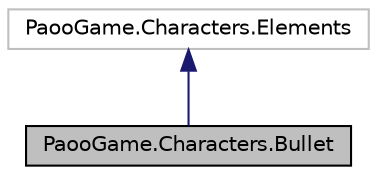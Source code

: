 digraph "PaooGame.Characters.Bullet"
{
 // INTERACTIVE_SVG=YES
 // LATEX_PDF_SIZE
  edge [fontname="Helvetica",fontsize="10",labelfontname="Helvetica",labelfontsize="10"];
  node [fontname="Helvetica",fontsize="10",shape=record];
  Node1 [label="PaooGame.Characters.Bullet",height=0.2,width=0.4,color="black", fillcolor="grey75", style="filled", fontcolor="black",tooltip=" "];
  Node2 -> Node1 [dir="back",color="midnightblue",fontsize="10",style="solid",fontname="Helvetica"];
  Node2 [label="PaooGame.Characters.Elements",height=0.2,width=0.4,color="grey75", fillcolor="white", style="filled",URL="$class_paoo_game_1_1_characters_1_1_elements.html",tooltip=" "];
}
